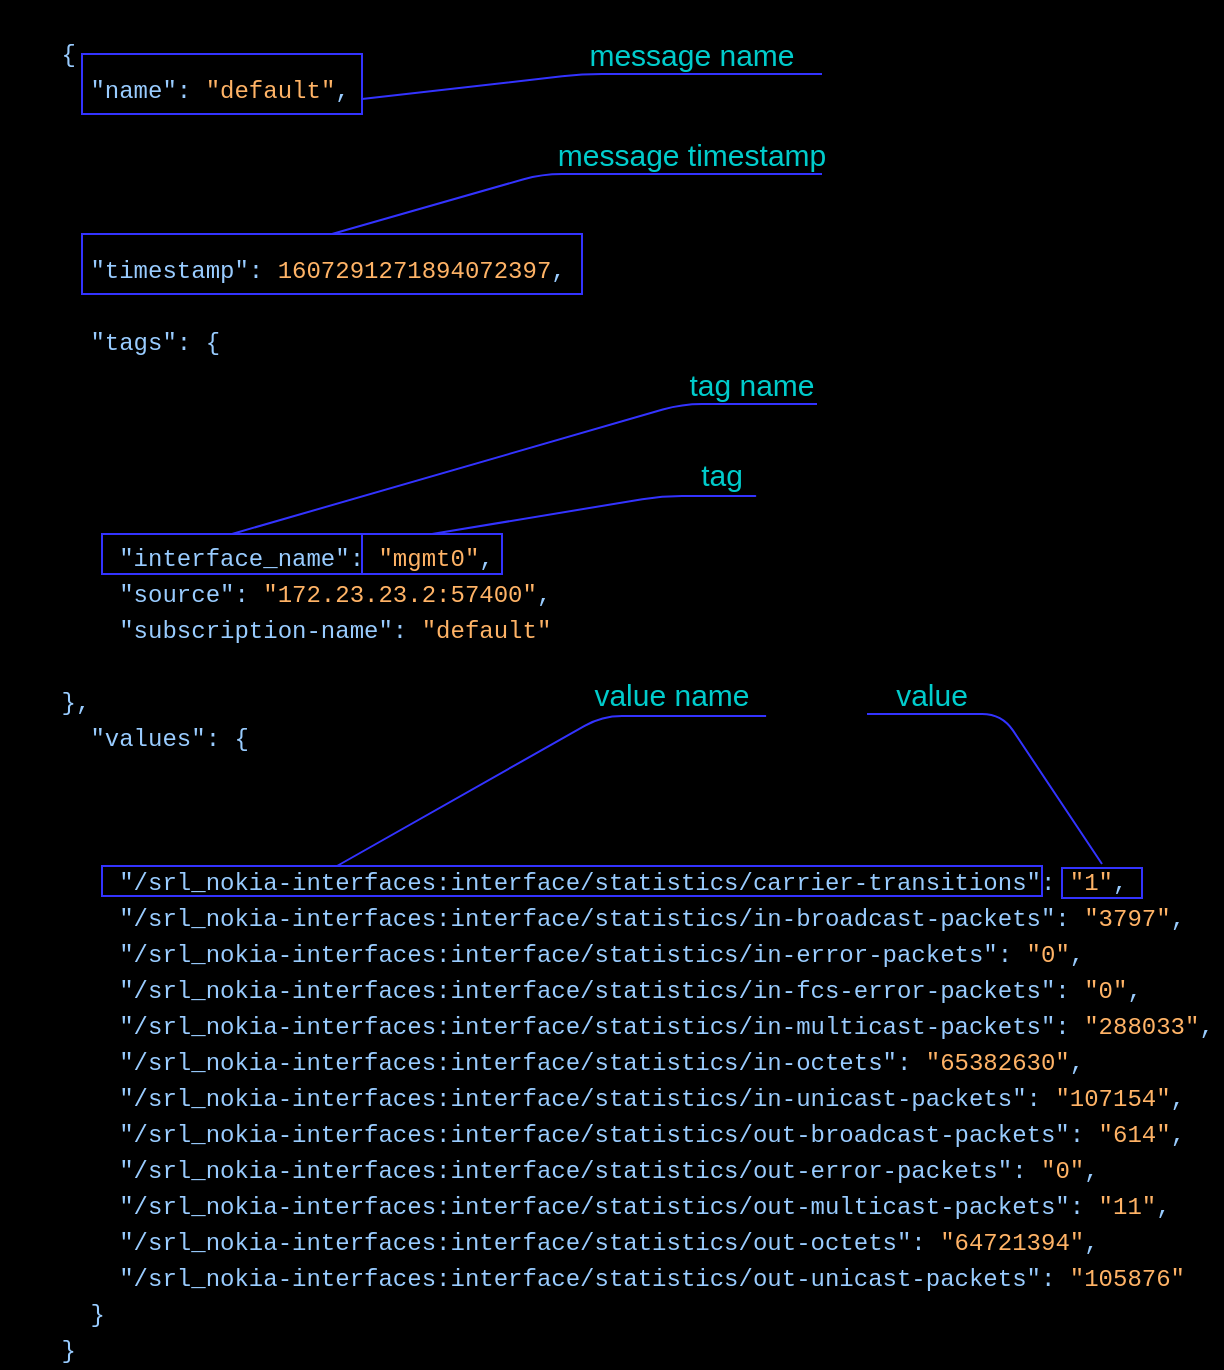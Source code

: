 <mxfile version="13.10.9" type="github">
  <diagram id="jC4EzSezjv07qw7JDBUY" name="Page-1">
    <mxGraphModel dx="1426" dy="759" grid="1" gridSize="10" guides="1" tooltips="1" connect="1" arrows="1" fold="1" page="1" pageScale="1" pageWidth="827" pageHeight="1169" background="#000000" math="0" shadow="0">
      <root>
        <mxCell id="0" />
        <mxCell id="1" parent="0" />
        <mxCell id="nF6e6baew4v_kDPACTq--1" value="&lt;div style=&quot;font-family: &amp;#34;menlo&amp;#34; , &amp;#34;monaco&amp;#34; , &amp;#34;courier new&amp;#34; , monospace ; line-height: 18px&quot;&gt;&lt;div&gt;&lt;font color=&quot;#99ccff&quot;&gt;&amp;nbsp; &amp;nbsp;&amp;nbsp;&lt;/font&gt;&lt;/div&gt;&lt;div&gt;&lt;font color=&quot;#99ccff&quot;&gt;&amp;nbsp; &amp;nbsp; {&lt;/font&gt;&lt;/div&gt;&lt;div&gt;&lt;font color=&quot;#99ccff&quot;&gt;&amp;nbsp; &amp;nbsp; &amp;nbsp; &quot;name&quot;: &lt;/font&gt;&lt;font color=&quot;#ffb366&quot;&gt;&quot;default&quot;&lt;/font&gt;&lt;font color=&quot;#99ccff&quot;&gt;,&lt;/font&gt;&lt;/div&gt;&lt;div&gt;&lt;font color=&quot;#99ccff&quot;&gt;&lt;br&gt;&lt;/font&gt;&lt;/div&gt;&lt;div&gt;&lt;font color=&quot;#99ccff&quot;&gt;&lt;br&gt;&lt;/font&gt;&lt;/div&gt;&lt;div&gt;&lt;font color=&quot;#99ccff&quot;&gt;&lt;br&gt;&lt;/font&gt;&lt;/div&gt;&lt;div&gt;&lt;font color=&quot;#99ccff&quot;&gt;&lt;br&gt;&lt;/font&gt;&lt;/div&gt;&lt;div&gt;&lt;font color=&quot;#99ccff&quot;&gt;&amp;nbsp; &amp;nbsp; &amp;nbsp; &quot;timestamp&quot;: &lt;/font&gt;&lt;font color=&quot;#ffb366&quot;&gt;1607291271894072397&lt;/font&gt;&lt;font color=&quot;#99ccff&quot;&gt;,&lt;/font&gt;&lt;/div&gt;&lt;div&gt;&lt;font color=&quot;#99ccff&quot;&gt;&lt;br&gt;&lt;/font&gt;&lt;/div&gt;&lt;div&gt;&lt;font color=&quot;#99ccff&quot;&gt;&amp;nbsp; &amp;nbsp; &amp;nbsp; &quot;tags&quot;: {&lt;/font&gt;&lt;/div&gt;&lt;div&gt;&lt;font color=&quot;#99ccff&quot;&gt;&lt;br&gt;&lt;/font&gt;&lt;/div&gt;&lt;div&gt;&lt;font color=&quot;#99ccff&quot;&gt;&lt;br&gt;&lt;/font&gt;&lt;/div&gt;&lt;div&gt;&lt;font color=&quot;#99ccff&quot;&gt;&lt;br&gt;&lt;/font&gt;&lt;/div&gt;&lt;div&gt;&lt;font color=&quot;#99ccff&quot;&gt;&lt;br&gt;&lt;/font&gt;&lt;/div&gt;&lt;div&gt;&lt;font color=&quot;#99ccff&quot;&gt;&lt;br&gt;&lt;/font&gt;&lt;/div&gt;&lt;div&gt;&lt;font color=&quot;#99ccff&quot;&gt;&amp;nbsp; &amp;nbsp; &amp;nbsp; &amp;nbsp; &quot;interface_name&quot;: &lt;/font&gt;&lt;font color=&quot;#ffb366&quot;&gt;&quot;mgmt0&quot;&lt;/font&gt;&lt;font color=&quot;#99ccff&quot;&gt;,&lt;/font&gt;&lt;/div&gt;&lt;div&gt;&lt;font color=&quot;#99ccff&quot;&gt;&amp;nbsp; &amp;nbsp; &amp;nbsp; &amp;nbsp; &quot;source&quot;: &lt;/font&gt;&lt;font color=&quot;#ffb366&quot;&gt;&quot;172.23.23.2:57400&quot;&lt;/font&gt;&lt;font color=&quot;#99ccff&quot;&gt;,&lt;/font&gt;&lt;/div&gt;&lt;div&gt;&lt;font color=&quot;#99ccff&quot;&gt;&amp;nbsp; &amp;nbsp; &amp;nbsp; &amp;nbsp; &quot;subscription-name&quot;: &lt;/font&gt;&lt;font color=&quot;#ffb366&quot;&gt;&quot;default&quot;&lt;/font&gt;&lt;/div&gt;&lt;div&gt;&lt;font color=&quot;#99ccff&quot;&gt;&lt;br&gt;&lt;/font&gt;&lt;/div&gt;&lt;div&gt;&lt;font color=&quot;#99ccff&quot;&gt;&amp;nbsp; &amp;nbsp; },&lt;/font&gt;&lt;/div&gt;&lt;div&gt;&lt;font color=&quot;#99ccff&quot;&gt;&amp;nbsp; &amp;nbsp; &amp;nbsp; &quot;values&quot;: {&lt;/font&gt;&lt;/div&gt;&lt;div&gt;&lt;font color=&quot;#99ccff&quot;&gt;&lt;br&gt;&lt;/font&gt;&lt;/div&gt;&lt;div&gt;&lt;font color=&quot;#99ccff&quot;&gt;&lt;br&gt;&lt;/font&gt;&lt;/div&gt;&lt;div&gt;&lt;font color=&quot;#99ccff&quot;&gt;&lt;br&gt;&lt;/font&gt;&lt;/div&gt;&lt;div&gt;&lt;font color=&quot;#99ccff&quot;&gt;&amp;nbsp; &amp;nbsp; &amp;nbsp; &amp;nbsp; &quot;/srl_nokia-interfaces:interface/statistics/carrier-transitions&quot;: &lt;/font&gt;&lt;font color=&quot;#ffb366&quot;&gt;&quot;1&quot;&lt;/font&gt;&lt;font color=&quot;#99ccff&quot;&gt;,&lt;/font&gt;&lt;/div&gt;&lt;div&gt;&lt;font color=&quot;#99ccff&quot;&gt;&amp;nbsp; &amp;nbsp; &amp;nbsp; &amp;nbsp; &quot;/srl_nokia-interfaces:interface/statistics/in-broadcast-packets&quot;: &lt;/font&gt;&lt;font color=&quot;#ffb366&quot;&gt;&quot;3797&quot;&lt;/font&gt;&lt;font color=&quot;#99ccff&quot;&gt;,&lt;/font&gt;&lt;/div&gt;&lt;div&gt;&lt;font color=&quot;#99ccff&quot;&gt;&amp;nbsp; &amp;nbsp; &amp;nbsp; &amp;nbsp; &quot;/srl_nokia-interfaces:interface/statistics/in-error-packets&quot;:&lt;/font&gt;&lt;font color=&quot;#ffb366&quot;&gt; &quot;0&quot;&lt;/font&gt;&lt;font color=&quot;#99ccff&quot;&gt;,&lt;/font&gt;&lt;/div&gt;&lt;div&gt;&lt;font color=&quot;#99ccff&quot;&gt;&amp;nbsp; &amp;nbsp; &amp;nbsp; &amp;nbsp; &quot;/srl_nokia-interfaces:interface/statistics/in-fcs-error-packets&quot;: &lt;/font&gt;&lt;font color=&quot;#ffb366&quot;&gt;&quot;0&quot;&lt;/font&gt;&lt;font color=&quot;#99ccff&quot;&gt;,&lt;/font&gt;&lt;/div&gt;&lt;div&gt;&lt;font color=&quot;#99ccff&quot;&gt;&amp;nbsp; &amp;nbsp; &amp;nbsp; &amp;nbsp; &quot;/srl_nokia-interfaces:interface/statistics/in-multicast-packets&quot;: &lt;/font&gt;&lt;font color=&quot;#ffb366&quot;&gt;&quot;288033&quot;&lt;/font&gt;&lt;font color=&quot;#99ccff&quot;&gt;,&lt;/font&gt;&lt;/div&gt;&lt;div&gt;&lt;font color=&quot;#99ccff&quot;&gt;&amp;nbsp; &amp;nbsp; &amp;nbsp; &amp;nbsp; &quot;/srl_nokia-interfaces:interface/statistics/in-octets&quot;: &lt;/font&gt;&lt;font color=&quot;#ffb366&quot;&gt;&quot;65382630&quot;&lt;/font&gt;&lt;font color=&quot;#99ccff&quot;&gt;,&lt;/font&gt;&lt;/div&gt;&lt;div&gt;&lt;font color=&quot;#99ccff&quot;&gt;&amp;nbsp; &amp;nbsp; &amp;nbsp; &amp;nbsp; &quot;/srl_nokia-interfaces:interface/statistics/in-unicast-packets&quot;: &lt;/font&gt;&lt;font color=&quot;#ffb366&quot;&gt;&quot;107154&quot;&lt;/font&gt;&lt;font color=&quot;#99ccff&quot;&gt;,&lt;/font&gt;&lt;/div&gt;&lt;div&gt;&lt;font color=&quot;#99ccff&quot;&gt;&amp;nbsp; &amp;nbsp; &amp;nbsp; &amp;nbsp; &quot;/srl_nokia-interfaces:interface/statistics/out-broadcast-packets&quot;: &lt;/font&gt;&lt;font color=&quot;#ffb366&quot;&gt;&quot;614&quot;&lt;/font&gt;&lt;font color=&quot;#99ccff&quot;&gt;,&lt;/font&gt;&lt;/div&gt;&lt;div&gt;&lt;font color=&quot;#99ccff&quot;&gt;&amp;nbsp; &amp;nbsp; &amp;nbsp; &amp;nbsp; &quot;/srl_nokia-interfaces:interface/statistics/out-error-packets&quot;:&lt;/font&gt;&lt;font color=&quot;#ffb366&quot;&gt; &quot;0&quot;&lt;/font&gt;&lt;font color=&quot;#99ccff&quot;&gt;,&lt;/font&gt;&lt;/div&gt;&lt;div&gt;&lt;font color=&quot;#99ccff&quot;&gt;&amp;nbsp; &amp;nbsp; &amp;nbsp; &amp;nbsp; &quot;/srl_nokia-interfaces:interface/statistics/out-multicast-packets&quot;: &lt;/font&gt;&lt;font color=&quot;#ffb366&quot;&gt;&quot;11&quot;&lt;/font&gt;&lt;font color=&quot;#99ccff&quot;&gt;,&lt;/font&gt;&lt;/div&gt;&lt;div&gt;&lt;font color=&quot;#99ccff&quot;&gt;&amp;nbsp; &amp;nbsp; &amp;nbsp; &amp;nbsp; &quot;/srl_nokia-interfaces:interface/statistics/out-octets&quot;: &lt;/font&gt;&lt;font color=&quot;#ffb366&quot;&gt;&quot;64721394&quot;&lt;/font&gt;&lt;font color=&quot;#99ccff&quot;&gt;,&lt;/font&gt;&lt;/div&gt;&lt;div&gt;&lt;font color=&quot;#99ccff&quot;&gt;&amp;nbsp; &amp;nbsp; &amp;nbsp; &amp;nbsp; &quot;/srl_nokia-interfaces:interface/statistics/out-unicast-packets&quot;: &lt;/font&gt;&lt;font color=&quot;#ffb366&quot;&gt;&quot;105876&quot;&lt;/font&gt;&lt;/div&gt;&lt;div&gt;&lt;font color=&quot;#99ccff&quot;&gt;&amp;nbsp; &amp;nbsp; &amp;nbsp; }&lt;/font&gt;&lt;/div&gt;&lt;div&gt;&lt;font color=&quot;#99ccff&quot;&gt;&amp;nbsp; &amp;nbsp; }&lt;/font&gt;&lt;/div&gt;&lt;/div&gt;" style="text;html=1;strokeColor=none;fillColor=none;align=left;verticalAlign=middle;whiteSpace=wrap;rounded=0;" parent="1" vertex="1">
          <mxGeometry x="49" y="160" width="611" height="670" as="geometry" />
        </mxCell>
        <mxCell id="Lcy9ZIrp7mG06o5mKnow-2" value="&lt;font style=&quot;font-size: 15px&quot; color=&quot;#00cccc&quot;&gt;message name&lt;/font&gt;" style="text;html=1;strokeColor=none;fillColor=none;align=center;verticalAlign=middle;whiteSpace=wrap;rounded=0;" vertex="1" parent="1">
          <mxGeometry x="330" y="170" width="130" height="20" as="geometry" />
        </mxCell>
        <mxCell id="Lcy9ZIrp7mG06o5mKnow-10" value="&lt;font style=&quot;font-size: 15px&quot; color=&quot;#00cccc&quot;&gt;tag name&lt;/font&gt;" style="text;html=1;strokeColor=none;fillColor=none;align=center;verticalAlign=middle;whiteSpace=wrap;rounded=0;" vertex="1" parent="1">
          <mxGeometry x="360" y="335" width="130" height="20" as="geometry" />
        </mxCell>
        <mxCell id="Lcy9ZIrp7mG06o5mKnow-12" value="&lt;span style=&quot;font-size: 15px&quot;&gt;&lt;font color=&quot;#00cccc&quot;&gt;tag&lt;/font&gt;&lt;/span&gt;" style="text;html=1;strokeColor=none;fillColor=none;align=center;verticalAlign=middle;whiteSpace=wrap;rounded=0;" vertex="1" parent="1">
          <mxGeometry x="370" y="380" width="80" height="20" as="geometry" />
        </mxCell>
        <mxCell id="Lcy9ZIrp7mG06o5mKnow-13" value="&lt;span style=&quot;color: rgb(0 , 204 , 204) ; font-size: 15px&quot;&gt;message&lt;/span&gt;&lt;font style=&quot;font-size: 15px&quot; color=&quot;#00cccc&quot;&gt;&amp;nbsp;timestamp&lt;/font&gt;" style="text;html=1;strokeColor=none;fillColor=none;align=center;verticalAlign=middle;whiteSpace=wrap;rounded=0;" vertex="1" parent="1">
          <mxGeometry x="330" y="220" width="130" height="20" as="geometry" />
        </mxCell>
        <mxCell id="Lcy9ZIrp7mG06o5mKnow-15" value="&lt;font style=&quot;font-size: 15px&quot; color=&quot;#00cccc&quot;&gt;value name&lt;/font&gt;" style="text;html=1;strokeColor=none;fillColor=none;align=center;verticalAlign=middle;whiteSpace=wrap;rounded=0;" vertex="1" parent="1">
          <mxGeometry x="320" y="490" width="130" height="20" as="geometry" />
        </mxCell>
        <mxCell id="Lcy9ZIrp7mG06o5mKnow-17" value="&lt;span style=&quot;font-size: 15px&quot;&gt;&lt;font color=&quot;#00cccc&quot;&gt;value&lt;/font&gt;&lt;/span&gt;" style="text;html=1;strokeColor=none;fillColor=none;align=center;verticalAlign=middle;whiteSpace=wrap;rounded=0;" vertex="1" parent="1">
          <mxGeometry x="450" y="490" width="130" height="20" as="geometry" />
        </mxCell>
        <mxCell id="Lcy9ZIrp7mG06o5mKnow-25" value="" style="endArrow=none;html=1;strokeColor=#3333FF;entryX=0.5;entryY=0;entryDx=0;entryDy=0;exitX=1;exitY=1;exitDx=0;exitDy=0;" edge="1" parent="1" source="Lcy9ZIrp7mG06o5mKnow-13">
          <mxGeometry width="50" height="50" relative="1" as="geometry">
            <mxPoint x="390" y="440" as="sourcePoint" />
            <mxPoint x="215" y="270" as="targetPoint" />
            <Array as="points">
              <mxPoint x="320" y="240" />
            </Array>
          </mxGeometry>
        </mxCell>
        <mxCell id="Lcy9ZIrp7mG06o5mKnow-30" value="" style="endArrow=none;html=1;strokeColor=#3333FF;exitX=1;exitY=0.75;exitDx=0;exitDy=0;entryX=1;entryY=1;entryDx=0;entryDy=0;" edge="1" parent="1" source="Lcy9ZIrp7mG06o5mKnow-41" target="Lcy9ZIrp7mG06o5mKnow-2">
          <mxGeometry width="50" height="50" relative="1" as="geometry">
            <mxPoint x="155" y="180" as="sourcePoint" />
            <mxPoint x="440" y="390" as="targetPoint" />
            <Array as="points">
              <mxPoint x="340" y="190" />
            </Array>
          </mxGeometry>
        </mxCell>
        <mxCell id="Lcy9ZIrp7mG06o5mKnow-32" value="" style="endArrow=none;html=1;strokeColor=#3333FF;entryX=0.75;entryY=1;entryDx=0;entryDy=0;exitX=0.5;exitY=0;exitDx=0;exitDy=0;" edge="1" parent="1" source="Lcy9ZIrp7mG06o5mKnow-45" target="Lcy9ZIrp7mG06o5mKnow-10">
          <mxGeometry width="50" height="50" relative="1" as="geometry">
            <mxPoint x="165" y="420" as="sourcePoint" />
            <mxPoint x="440" y="390" as="targetPoint" />
            <Array as="points">
              <mxPoint x="390" y="355" />
            </Array>
          </mxGeometry>
        </mxCell>
        <mxCell id="Lcy9ZIrp7mG06o5mKnow-35" value="" style="endArrow=none;html=1;strokeColor=#3333FF;exitX=0.5;exitY=0;exitDx=0;exitDy=0;" edge="1" parent="1">
          <mxGeometry width="50" height="50" relative="1" as="geometry">
            <mxPoint x="265" y="420" as="sourcePoint" />
            <mxPoint x="420" y="401" as="targetPoint" />
            <Array as="points">
              <mxPoint x="380" y="401" />
              <mxPoint x="430" y="401" />
            </Array>
          </mxGeometry>
        </mxCell>
        <mxCell id="Lcy9ZIrp7mG06o5mKnow-37" value="" style="endArrow=none;html=1;strokeColor=#3333FF;exitX=0.25;exitY=0;exitDx=0;exitDy=0;entryX=0.862;entryY=1.05;entryDx=0;entryDy=0;entryPerimeter=0;" edge="1" parent="1" source="Lcy9ZIrp7mG06o5mKnow-47" target="Lcy9ZIrp7mG06o5mKnow-15">
          <mxGeometry width="50" height="50" relative="1" as="geometry">
            <mxPoint x="335" y="575" as="sourcePoint" />
            <mxPoint x="440" y="470" as="targetPoint" />
            <Array as="points">
              <mxPoint x="350" y="511" />
            </Array>
          </mxGeometry>
        </mxCell>
        <mxCell id="Lcy9ZIrp7mG06o5mKnow-39" value="" style="endArrow=none;html=1;strokeColor=#3333FF;exitX=0.5;exitY=0;exitDx=0;exitDy=0;entryX=0.25;entryY=1;entryDx=0;entryDy=0;" edge="1" parent="1" target="Lcy9ZIrp7mG06o5mKnow-17">
          <mxGeometry width="50" height="50" relative="1" as="geometry">
            <mxPoint x="600" y="585" as="sourcePoint" />
            <mxPoint x="440" y="470" as="targetPoint" />
            <Array as="points">
              <mxPoint x="550" y="510" />
            </Array>
          </mxGeometry>
        </mxCell>
        <mxCell id="Lcy9ZIrp7mG06o5mKnow-41" value="" style="rounded=0;whiteSpace=wrap;html=1;strokeColor=#3333FF;fillColor=none;" vertex="1" parent="1">
          <mxGeometry x="90" y="180" width="140" height="30" as="geometry" />
        </mxCell>
        <mxCell id="Lcy9ZIrp7mG06o5mKnow-43" value="" style="endArrow=none;html=1;strokeColor=#3333FF;exitX=0.5;exitY=0;exitDx=0;exitDy=0;" edge="1" parent="1">
          <mxGeometry width="50" height="50" relative="1" as="geometry">
            <mxPoint x="155" y="180" as="sourcePoint" />
            <mxPoint x="155" y="180" as="targetPoint" />
            <Array as="points" />
          </mxGeometry>
        </mxCell>
        <mxCell id="Lcy9ZIrp7mG06o5mKnow-44" value="" style="rounded=0;whiteSpace=wrap;html=1;strokeColor=#3333FF;fillColor=none;" vertex="1" parent="1">
          <mxGeometry x="90" y="270" width="250" height="30" as="geometry" />
        </mxCell>
        <mxCell id="Lcy9ZIrp7mG06o5mKnow-45" value="" style="rounded=0;whiteSpace=wrap;html=1;strokeColor=#3333FF;fillColor=none;" vertex="1" parent="1">
          <mxGeometry x="100" y="420" width="130" height="20" as="geometry" />
        </mxCell>
        <mxCell id="Lcy9ZIrp7mG06o5mKnow-46" value="" style="rounded=0;whiteSpace=wrap;html=1;strokeColor=#3333FF;fillColor=none;" vertex="1" parent="1">
          <mxGeometry x="230" y="420" width="70" height="20" as="geometry" />
        </mxCell>
        <mxCell id="Lcy9ZIrp7mG06o5mKnow-47" value="" style="rounded=0;whiteSpace=wrap;html=1;strokeColor=#3333FF;fillColor=none;" vertex="1" parent="1">
          <mxGeometry x="100" y="586" width="470" height="15" as="geometry" />
        </mxCell>
        <mxCell id="Lcy9ZIrp7mG06o5mKnow-49" value="" style="rounded=0;whiteSpace=wrap;html=1;strokeColor=#3333FF;fillColor=none;" vertex="1" parent="1">
          <mxGeometry x="580" y="587" width="40" height="15" as="geometry" />
        </mxCell>
        <mxCell id="Lcy9ZIrp7mG06o5mKnow-50" style="edgeStyle=orthogonalEdgeStyle;rounded=0;orthogonalLoop=1;jettySize=auto;html=1;exitX=0.5;exitY=1;exitDx=0;exitDy=0;strokeColor=#3333FF;" edge="1" parent="1" source="Lcy9ZIrp7mG06o5mKnow-41" target="Lcy9ZIrp7mG06o5mKnow-41">
          <mxGeometry relative="1" as="geometry" />
        </mxCell>
      </root>
    </mxGraphModel>
  </diagram>
</mxfile>
